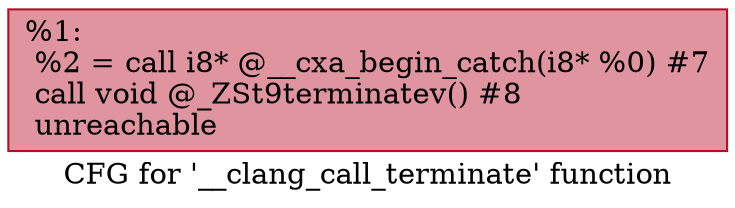 digraph "CFG for '__clang_call_terminate' function" {
	label="CFG for '__clang_call_terminate' function";

	Node0x55a7fc798180 [shape=record,color="#b70d28ff", style=filled, fillcolor="#b70d2870",label="{%1:\l  %2 = call i8* @__cxa_begin_catch(i8* %0) #7\l  call void @_ZSt9terminatev() #8\l  unreachable\l}"];
}
